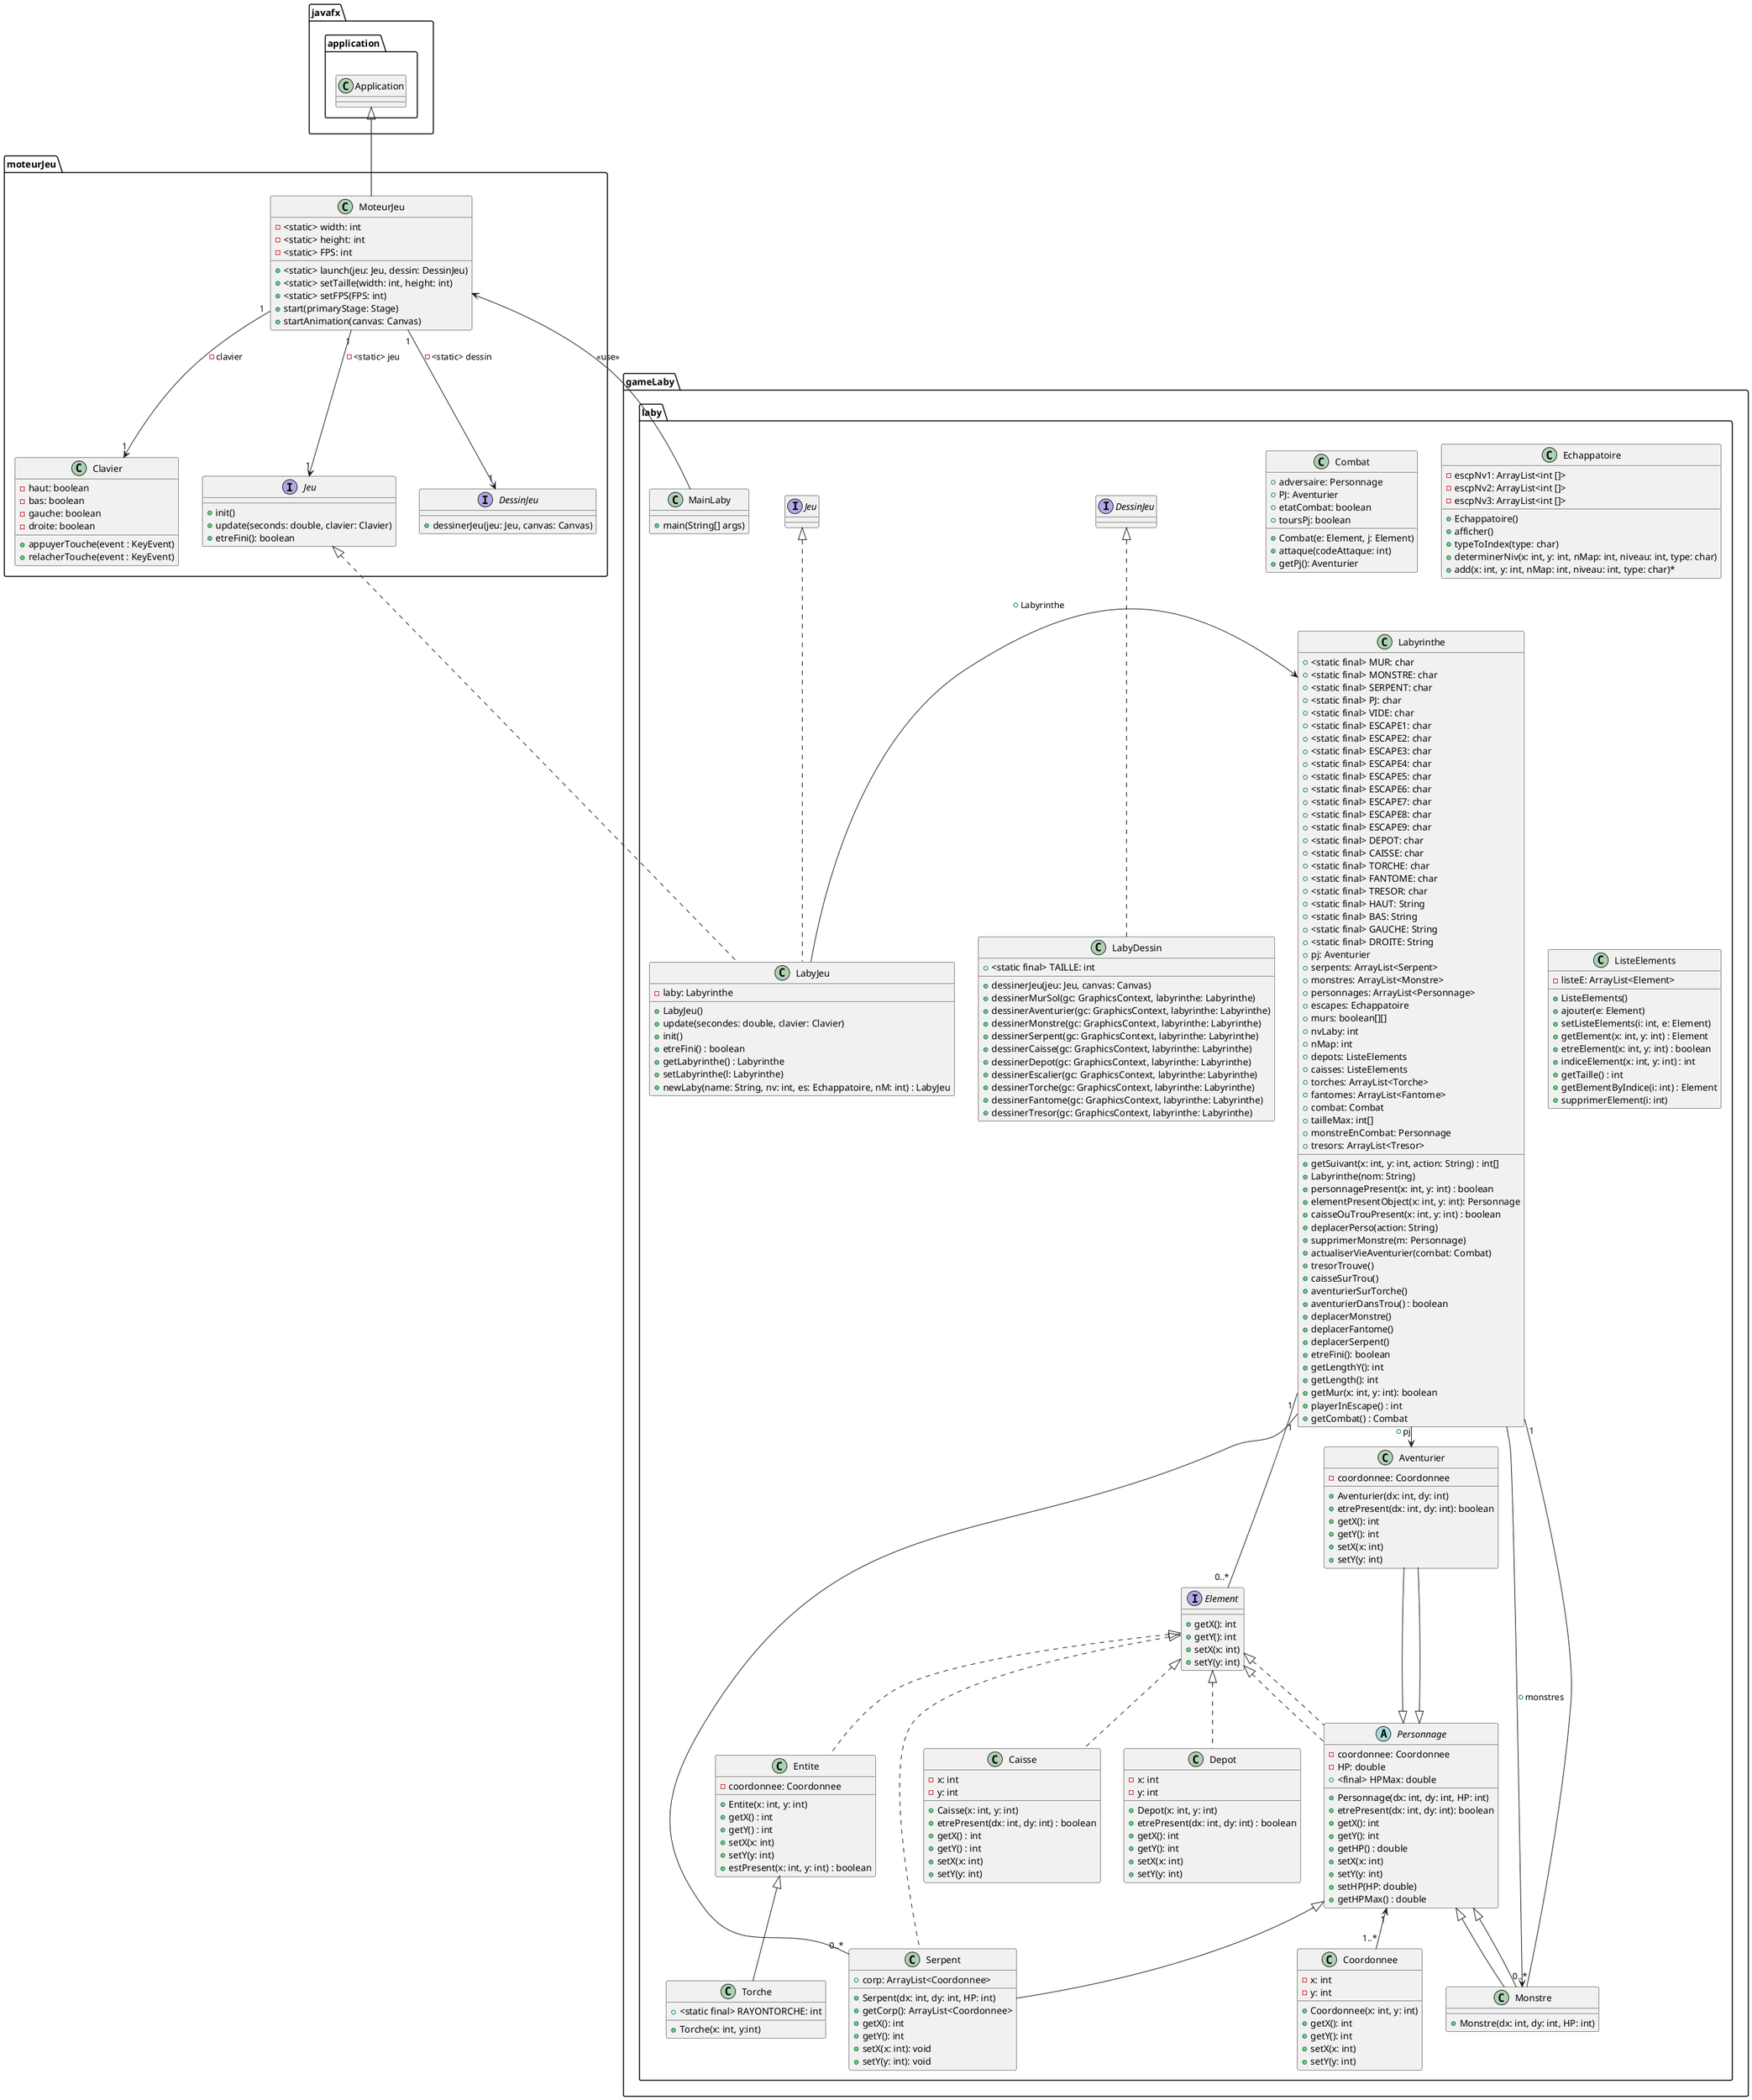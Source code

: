 @startuml

package javafx.application{
class Application{
}
}


package moteurJeu{

class MoteurJeu{
- <static> width: int
- <static> height: int
- <static> FPS: int
+ <static> launch(jeu: Jeu, dessin: DessinJeu)
+ <static> setTaille(width: int, height: int)
+ <static> setFPS(FPS: int)
+ start(primaryStage: Stage)
+ startAnimation(canvas: Canvas)
}

Application <|-- MoteurJeu



interface Jeu{
+ init()
+ update(seconds: double, clavier: Clavier)
+ etreFini(): boolean
}

MoteurJeu "1" --> "1" Jeu : - <static> jeu


interface DessinJeu{
+ dessinerJeu(jeu: Jeu, canvas: Canvas)
}

MoteurJeu "1" --> "1" DessinJeu : - <static> dessin

class Clavier{
- haut: boolean
- bas: boolean
- gauche: boolean
- droite: boolean
+ appuyerTouche(event : KeyEvent)
+ relacherTouche(event : KeyEvent)
}

MoteurJeu "1" --> "1" Clavier : - clavier
}


package gameLaby.laby{

Jeu <|.. LabyJeu

class Aventurier extends Personnage {
  - coordonnee: Coordonnee
  + Aventurier(dx: int, dy: int)
  + etrePresent(dx: int, dy: int): boolean
  + getX(): int
  + getY(): int
  + setX(x: int)
  + setY(y: int)
}

class Caisse implements Element {
  - x: int
  - y: int
  + Caisse(x: int, y: int)
  + etrePresent(dx: int, dy: int) : boolean
  + getX() : int
  + getY() : int
  + setX(x: int)
  + setY(y: int)
}

class Combat {
  + adversaire: Personnage
  + PJ: Aventurier
  + etatCombat: boolean
  + toursPj: boolean
  + Combat(e: Element, j: Element)
  + attaque(codeAttaque: int)
  + getPj(): Aventurier
}

class Coordonnee {
  - x: int
  - y: int
  + Coordonnee(x: int, y: int)
  + getX(): int
  + getY(): int
  + setX(x: int)
  + setY(y: int)
}

class Depot implements Element {
  - x: int
  - y: int
  + Depot(x: int, y: int)
  + etrePresent(dx: int, dy: int) : boolean
  + getX(): int
  + getY(): int
  + setX(x: int)
  + setY(y: int)
}

class Echappatoire {
  - escpNv1: ArrayList<int []>
  - escpNv2: ArrayList<int []>
  - escpNv3: ArrayList<int []>
  + Echappatoire()
  + afficher()
  + typeToIndex(type: char)
  + determinerNiv(x: int, y: int, nMap: int, niveau: int, type: char)
  + add(x: int, y: int, nMap: int, niveau: int, type: char)*
}

interface Element {
  + getX(): int
  + getY(): int
  + setX(x: int)
  + setY(y: int)
}

class Entite implements Element {
  - coordonnee: Coordonnee
  + Entite(x: int, y: int)
  + getX() : int
  + getY() : int
  + setX(x: int)
  + setY(y: int)
  + estPresent(x: int, y: int) : boolean
}

class LabyDessin implements DessinJeu {
  + <static final> TAILLE: int
  + dessinerJeu(jeu: Jeu, canvas: Canvas)
  + dessinerMurSol(gc: GraphicsContext, labyrinthe: Labyrinthe)
  + dessinerAventurier(gc: GraphicsContext, labyrinthe: Labyrinthe)
  + dessinerMonstre(gc: GraphicsContext, labyrinthe: Labyrinthe)
  + dessinerSerpent(gc: GraphicsContext, labyrinthe: Labyrinthe)
  + dessinerCaisse(gc: GraphicsContext, labyrinthe: Labyrinthe)
  + dessinerDepot(gc: GraphicsContext, labyrinthe: Labyrinthe)
  + dessinerEscalier(gc: GraphicsContext, labyrinthe: Labyrinthe)
  + dessinerTorche(gc: GraphicsContext, labyrinthe: Labyrinthe)
  + dessinerFantome(gc: GraphicsContext, labyrinthe: Labyrinthe)
  + dessinerTresor(gc: GraphicsContext, labyrinthe: Labyrinthe)
}

class LabyJeu implements Jeu {
  - laby: Labyrinthe
  + LabyJeu()
  + update(secondes: double, clavier: Clavier)
  + init()
  + etreFini() : boolean
  + getLabyrinthe() : Labyrinthe
  + setLabyrinthe(l: Labyrinthe)
  + newLaby(name: String, nv: int, es: Echappatoire, nM: int) : LabyJeu
}

class Labyrinthe {
  + <static final> MUR: char
  + <static final> MONSTRE: char
  + <static final> SERPENT: char
  + <static final> PJ: char
  + <static final> VIDE: char
  + <static final> ESCAPE1: char
  + <static final> ESCAPE2: char
  + <static final> ESCAPE3: char
  + <static final> ESCAPE4: char
  + <static final> ESCAPE5: char
  + <static final> ESCAPE6: char
  + <static final> ESCAPE7: char
  + <static final> ESCAPE8: char
  + <static final> ESCAPE9: char
  + <static final> DEPOT: char
  + <static final> CAISSE: char
  + <static final> TORCHE: char
  + <static final> FANTOME: char
  + <static final> TRESOR: char
  + <static final> HAUT: String
  + <static final> BAS: String
  + <static final> GAUCHE: String
  + <static final> DROITE: String
  + pj: Aventurier
  + serpents: ArrayList<Serpent>
  + monstres: ArrayList<Monstre>
  + personnages: ArrayList<Personnage>
  + escapes: Echappatoire
  + murs: boolean[][]
  + nvLaby: int
  + nMap: int
  + depots: ListeElements
  + caisses: ListeElements
  + torches: ArrayList<Torche>
  + fantomes: ArrayList<Fantome>
  + combat: Combat
  + tailleMax: int[]
  + monstreEnCombat: Personnage
  + tresors: ArrayList<Tresor>
  + getSuivant(x: int, y: int, action: String) : int[]
  + Labyrinthe(nom: String)
  + personnagePresent(x: int, y: int) : boolean
  + elementPresentObject(x: int, y: int): Personnage
  + caisseOuTrouPresent(x: int, y: int) : boolean
  + deplacerPerso(action: String)
  + supprimerMonstre(m: Personnage)
  + actualiserVieAventurier(combat: Combat)
  + tresorTrouve()
  + caisseSurTrou()
  + aventurierSurTorche()
  + aventurierDansTrou() : boolean
  + deplacerMonstre()
  + deplacerFantome()
  + deplacerSerpent()
  + etreFini(): boolean
  + getLengthY(): int
  + getLength(): int
  + getMur(x: int, y: int): boolean
  + playerInEscape() : int
  + getCombat() : Combat
}

class ListeElements {
  - listeE: ArrayList<Element>
  + ListeElements()
  + ajouter(e: Element)
  + setListeElements(i: int, e: Element)
  + getElement(x: int, y: int) : Element
  + etreElement(x: int, y: int) : boolean
  + indiceElement(x: int, y: int) : int
  + getTaille() : int
  + getElementByIndice(i: int) : Element
  + supprimerElement(i: int)
}

class Monstre extends Personnage {
  + Monstre(dx: int, dy: int, HP: int)
}

abstract class Personnage implements Element {
  - coordonnee: Coordonnee
  - HP: double
  + <final> HPMax: double
  + Personnage(dx: int, dy: int, HP: int)
  + etrePresent(dx: int, dy: int): boolean
  + getX(): int
  + getY(): int
  + getHP() : double
  + setX(x: int)
  + setY(y: int)
  + setHP(HP: double)
  + getHPMax() : double
}

class Serpent extends Personnage {
  + corp: ArrayList<Coordonnee>
  + Serpent(dx: int, dy: int, HP: int)
  + getCorp(): ArrayList<Coordonnee>
  + getX(): int
  + getY(): int
  + setX(x: int): void
  + setY(y: int): void
}

class Torche extends Entite {
  + <static final> RAYONTORCHE: int
  + Torche(x: int, y:int)
}

Aventurier --|> Personnage
Personnage <|-- Monstre

Personnage "1" <-- "1..*" Coordonnee
Element <|.. Serpent
Element <|.. Personnage

Labyrinthe -- Aventurier
Labyrinthe "1" -- "0..*" Monstre
Labyrinthe "1" -- "0..*" Serpent
Labyrinthe "1" -- "0..*" Element

Labyrinthe <- LabyJeu : +Labyrinthe

Labyrinthe --> Monstre : +monstres
Labyrinthe -> Aventurier : +pj

class MainLaby{
+ main(String[] args)
}

MainLaby --> MoteurJeu : <<use>>

@enduml
